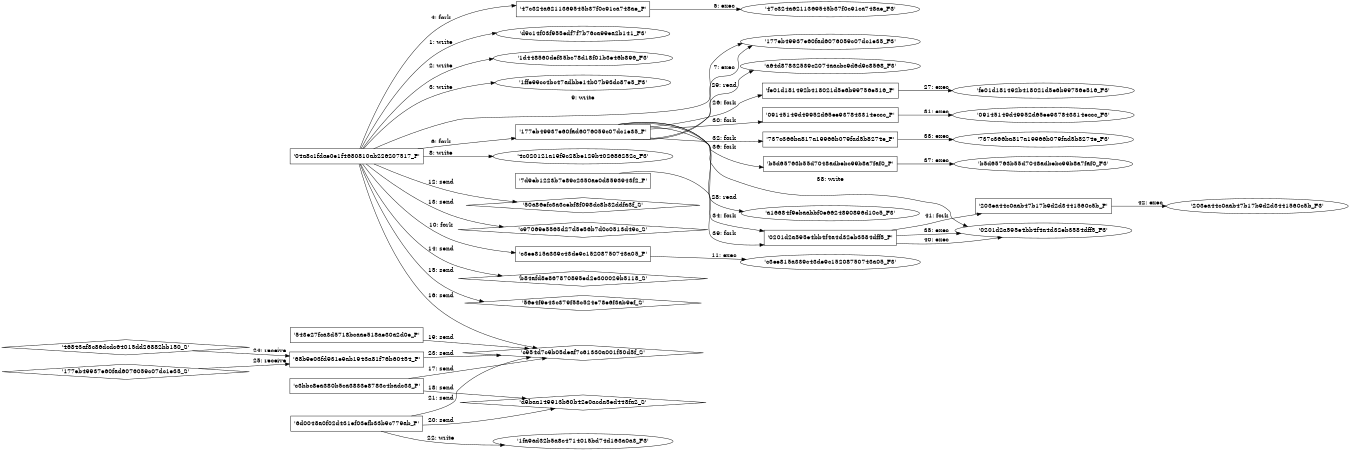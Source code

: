 digraph "D:\Learning\Paper\apt\基于CTI的攻击预警\Dataset\攻击图\ASGfromALLCTI\Advanced Mobile Malware Campaign in India uses Malicious MDM - Part 2.dot" {
rankdir="LR"
size="9"
fixedsize="false"
splines="true"
nodesep=0.3
ranksep=0
fontsize=10
overlap="scalexy"
engine= "neato"
	"'d9c14f03f955edf7f7b76ca99ea2b141_F3'" [node_type=file shape=ellipse]
	"'04a8c1fdae0e1f4680810ab226207517_P'" [node_type=Process shape=box]
	"'04a8c1fdae0e1f4680810ab226207517_P'" -> "'d9c14f03f955edf7f7b76ca99ea2b141_F3'" [label="1: write"]
	"'1d448560def35bc78d18f01b3e46b896_F3'" [node_type=file shape=ellipse]
	"'04a8c1fdae0e1f4680810ab226207517_P'" [node_type=Process shape=box]
	"'04a8c1fdae0e1f4680810ab226207517_P'" -> "'1d448560def35bc78d18f01b3e46b896_F3'" [label="2: write"]
	"'1ffe99cc4bc47adbbe14b07b93dc87e5_F3'" [node_type=file shape=ellipse]
	"'04a8c1fdae0e1f4680810ab226207517_P'" [node_type=Process shape=box]
	"'04a8c1fdae0e1f4680810ab226207517_P'" -> "'1ffe99cc4bc47adbbe14b07b93dc87e5_F3'" [label="3: write"]
	"'04a8c1fdae0e1f4680810ab226207517_P'" [node_type=Process shape=box]
	"'47c324a6211369545b37f0c91ca748ae_P'" [node_type=Process shape=box]
	"'04a8c1fdae0e1f4680810ab226207517_P'" -> "'47c324a6211369545b37f0c91ca748ae_P'" [label="4: fork"]
	"'47c324a6211369545b37f0c91ca748ae_P'" [node_type=Process shape=box]
	"'47c324a6211369545b37f0c91ca748ae_F3'" [node_type=File shape=ellipse]
	"'47c324a6211369545b37f0c91ca748ae_P'" -> "'47c324a6211369545b37f0c91ca748ae_F3'" [label="5: exec"]
	"'04a8c1fdae0e1f4680810ab226207517_P'" [node_type=Process shape=box]
	"'177eb49937e60fad6076059c07dc1e35_P'" [node_type=Process shape=box]
	"'04a8c1fdae0e1f4680810ab226207517_P'" -> "'177eb49937e60fad6076059c07dc1e35_P'" [label="6: fork"]
	"'177eb49937e60fad6076059c07dc1e35_P'" [node_type=Process shape=box]
	"'177eb49937e60fad6076059c07dc1e35_F3'" [node_type=File shape=ellipse]
	"'177eb49937e60fad6076059c07dc1e35_P'" -> "'177eb49937e60fad6076059c07dc1e35_F3'" [label="7: exec"]
	"'4c020121a19f9c28be129b402686252c_F3'" [node_type=file shape=ellipse]
	"'04a8c1fdae0e1f4680810ab226207517_P'" [node_type=Process shape=box]
	"'04a8c1fdae0e1f4680810ab226207517_P'" -> "'4c020121a19f9c28be129b402686252c_F3'" [label="8: write"]
	"'177eb49937e60fad6076059c07dc1e35_F3'" [node_type=file shape=ellipse]
	"'04a8c1fdae0e1f4680810ab226207517_P'" [node_type=Process shape=box]
	"'04a8c1fdae0e1f4680810ab226207517_P'" -> "'177eb49937e60fad6076059c07dc1e35_F3'" [label="9: write"]
	"'04a8c1fdae0e1f4680810ab226207517_P'" [node_type=Process shape=box]
	"'c3ee815a339c43de9c15208750743a05_P'" [node_type=Process shape=box]
	"'04a8c1fdae0e1f4680810ab226207517_P'" -> "'c3ee815a339c43de9c15208750743a05_P'" [label="10: fork"]
	"'c3ee815a339c43de9c15208750743a05_P'" [node_type=Process shape=box]
	"'c3ee815a339c43de9c15208750743a05_F3'" [node_type=File shape=ellipse]
	"'c3ee815a339c43de9c15208750743a05_P'" -> "'c3ee815a339c43de9c15208750743a05_F3'" [label="11: exec"]
	"'50a86efc3a3cebf8f098dc8b32ddfa3f_S'" [node_type=Socket shape=diamond]
	"'04a8c1fdae0e1f4680810ab226207517_P'" [node_type=Process shape=box]
	"'04a8c1fdae0e1f4680810ab226207517_P'" -> "'50a86efc3a3cebf8f098dc8b32ddfa3f_S'" [label="12: send"]
	"'c97069e5565d27d5e56b7d0c0513d49c_S'" [node_type=Socket shape=diamond]
	"'04a8c1fdae0e1f4680810ab226207517_P'" [node_type=Process shape=box]
	"'04a8c1fdae0e1f4680810ab226207517_P'" -> "'c97069e5565d27d5e56b7d0c0513d49c_S'" [label="13: send"]
	"'b84afd8e867870895ed2e300029b5118_S'" [node_type=Socket shape=diamond]
	"'04a8c1fdae0e1f4680810ab226207517_P'" [node_type=Process shape=box]
	"'04a8c1fdae0e1f4680810ab226207517_P'" -> "'b84afd8e867870895ed2e300029b5118_S'" [label="14: send"]
	"'56e4f9e43c379f58c524e78e6f3ab9ef_S'" [node_type=Socket shape=diamond]
	"'04a8c1fdae0e1f4680810ab226207517_P'" [node_type=Process shape=box]
	"'04a8c1fdae0e1f4680810ab226207517_P'" -> "'56e4f9e43c379f58c524e78e6f3ab9ef_S'" [label="15: send"]
	"'c954d7c9b05deaf7c61330a001f50d5f_S'" [node_type=Socket shape=diamond]
	"'04a8c1fdae0e1f4680810ab226207517_P'" [node_type=Process shape=box]
	"'04a8c1fdae0e1f4680810ab226207517_P'" -> "'c954d7c9b05deaf7c61330a001f50d5f_S'" [label="16: send"]
	"'c954d7c9b05deaf7c61330a001f50d5f_S'" [node_type=Socket shape=diamond]
	"'c3bbc8ea380b5ca3833e8783c4badc33_P'" [node_type=Process shape=box]
	"'c3bbc8ea380b5ca3833e8783c4badc33_P'" -> "'c954d7c9b05deaf7c61330a001f50d5f_S'" [label="17: send"]
	"'d9baa149913b60b42e0acda5ed448fa2_S'" [node_type=Socket shape=diamond]
	"'c3bbc8ea380b5ca3833e8783c4badc33_P'" [node_type=Process shape=box]
	"'c3bbc8ea380b5ca3833e8783c4badc33_P'" -> "'d9baa149913b60b42e0acda5ed448fa2_S'" [label="18: send"]
	"'c954d7c9b05deaf7c61330a001f50d5f_S'" [node_type=Socket shape=diamond]
	"'543e27fca3d5718bcaae518ae30a2d0e_P'" [node_type=Process shape=box]
	"'543e27fca3d5718bcaae518ae30a2d0e_P'" -> "'c954d7c9b05deaf7c61330a001f50d5f_S'" [label="19: send"]
	"'d9baa149913b60b42e0acda5ed448fa2_S'" [node_type=Socket shape=diamond]
	"'6d0048a0f02d431ef03efb33b9c779ab_P'" [node_type=Process shape=box]
	"'6d0048a0f02d431ef03efb33b9c779ab_P'" -> "'d9baa149913b60b42e0acda5ed448fa2_S'" [label="20: send"]
	"'c954d7c9b05deaf7c61330a001f50d5f_S'" [node_type=Socket shape=diamond]
	"'6d0048a0f02d431ef03efb33b9c779ab_P'" [node_type=Process shape=box]
	"'6d0048a0f02d431ef03efb33b9c779ab_P'" -> "'c954d7c9b05deaf7c61330a001f50d5f_S'" [label="21: send"]
	"'1fa9ad32b5a8c4714015bd74d163a0a3_F3'" [node_type=file shape=ellipse]
	"'6d0048a0f02d431ef03efb33b9c779ab_P'" [node_type=Process shape=box]
	"'6d0048a0f02d431ef03efb33b9c779ab_P'" -> "'1fa9ad32b5a8c4714015bd74d163a0a3_F3'" [label="22: write"]
	"'c954d7c9b05deaf7c61330a001f50d5f_S'" [node_type=Socket shape=diamond]
	"'68b9e03fd931e9ab1943a81f76b60454_P'" [node_type=Process shape=box]
	"'68b9e03fd931e9ab1943a81f76b60454_P'" -> "'c954d7c9b05deaf7c61330a001f50d5f_S'" [label="23: send"]
	"'68b9e03fd931e9ab1943a81f76b60454_P'" [node_type=Process shape=box]
	"'46843af8c86dcdc64015dd26882bb150_S'" [node_type=Socket shape=diamond]
	"'46843af8c86dcdc64015dd26882bb150_S'" -> "'68b9e03fd931e9ab1943a81f76b60454_P'" [label="24: receive"]
	"'68b9e03fd931e9ab1943a81f76b60454_P'" [node_type=Process shape=box]
	"'177eb49937e60fad6076059c07dc1e35_S'" [node_type=Socket shape=diamond]
	"'177eb49937e60fad6076059c07dc1e35_S'" -> "'68b9e03fd931e9ab1943a81f76b60454_P'" [label="25: receive"]
	"'177eb49937e60fad6076059c07dc1e35_P'" [node_type=Process shape=box]
	"'fe01d181492b418021d5e6b99756e516_P'" [node_type=Process shape=box]
	"'177eb49937e60fad6076059c07dc1e35_P'" -> "'fe01d181492b418021d5e6b99756e516_P'" [label="26: fork"]
	"'fe01d181492b418021d5e6b99756e516_P'" [node_type=Process shape=box]
	"'fe01d181492b418021d5e6b99756e516_F3'" [node_type=File shape=ellipse]
	"'fe01d181492b418021d5e6b99756e516_P'" -> "'fe01d181492b418021d5e6b99756e516_F3'" [label="27: exec"]
	"'a16684f9ebaabbf0e6624890896d10c5_F3'" [node_type=file shape=ellipse]
	"'177eb49937e60fad6076059c07dc1e35_P'" [node_type=Process shape=box]
	"'177eb49937e60fad6076059c07dc1e35_P'" -> "'a16684f9ebaabbf0e6624890896d10c5_F3'" [label="28: read"]
	"'a64d87832539c2074aacbc9d6d9c8568_F3'" [node_type=file shape=ellipse]
	"'177eb49937e60fad6076059c07dc1e35_P'" [node_type=Process shape=box]
	"'177eb49937e60fad6076059c07dc1e35_P'" -> "'a64d87832539c2074aacbc9d6d9c8568_F3'" [label="29: read"]
	"'177eb49937e60fad6076059c07dc1e35_P'" [node_type=Process shape=box]
	"'09145149d49952d65ee937843314eccc_P'" [node_type=Process shape=box]
	"'177eb49937e60fad6076059c07dc1e35_P'" -> "'09145149d49952d65ee937843314eccc_P'" [label="30: fork"]
	"'09145149d49952d65ee937843314eccc_P'" [node_type=Process shape=box]
	"'09145149d49952d65ee937843314eccc_F3'" [node_type=File shape=ellipse]
	"'09145149d49952d65ee937843314eccc_P'" -> "'09145149d49952d65ee937843314eccc_F3'" [label="31: exec"]
	"'177eb49937e60fad6076059c07dc1e35_P'" [node_type=Process shape=box]
	"'737c366ba817a19966b079fad5b8274e_P'" [node_type=Process shape=box]
	"'177eb49937e60fad6076059c07dc1e35_P'" -> "'737c366ba817a19966b079fad5b8274e_P'" [label="32: fork"]
	"'737c366ba817a19966b079fad5b8274e_P'" [node_type=Process shape=box]
	"'737c366ba817a19966b079fad5b8274e_F3'" [node_type=File shape=ellipse]
	"'737c366ba817a19966b079fad5b8274e_P'" -> "'737c366ba817a19966b079fad5b8274e_F3'" [label="33: exec"]
	"'177eb49937e60fad6076059c07dc1e35_P'" [node_type=Process shape=box]
	"'0201d2a595e4bb4f4a4d32eb3584dff5_P'" [node_type=Process shape=box]
	"'177eb49937e60fad6076059c07dc1e35_P'" -> "'0201d2a595e4bb4f4a4d32eb3584dff5_P'" [label="34: fork"]
	"'0201d2a595e4bb4f4a4d32eb3584dff5_P'" [node_type=Process shape=box]
	"'0201d2a595e4bb4f4a4d32eb3584dff5_F3'" [node_type=File shape=ellipse]
	"'0201d2a595e4bb4f4a4d32eb3584dff5_P'" -> "'0201d2a595e4bb4f4a4d32eb3584dff5_F3'" [label="35: exec"]
	"'177eb49937e60fad6076059c07dc1e35_P'" [node_type=Process shape=box]
	"'b5d65763b55d7048adbebc99b8a7faf0_P'" [node_type=Process shape=box]
	"'177eb49937e60fad6076059c07dc1e35_P'" -> "'b5d65763b55d7048adbebc99b8a7faf0_P'" [label="36: fork"]
	"'b5d65763b55d7048adbebc99b8a7faf0_P'" [node_type=Process shape=box]
	"'b5d65763b55d7048adbebc99b8a7faf0_F3'" [node_type=File shape=ellipse]
	"'b5d65763b55d7048adbebc99b8a7faf0_P'" -> "'b5d65763b55d7048adbebc99b8a7faf0_F3'" [label="37: exec"]
	"'0201d2a595e4bb4f4a4d32eb3584dff5_F3'" [node_type=file shape=ellipse]
	"'177eb49937e60fad6076059c07dc1e35_P'" [node_type=Process shape=box]
	"'177eb49937e60fad6076059c07dc1e35_P'" -> "'0201d2a595e4bb4f4a4d32eb3584dff5_F3'" [label="38: write"]
	"'7d9eb1223b7e89c2350ae0d8593943f2_P'" [node_type=Process shape=box]
	"'0201d2a595e4bb4f4a4d32eb3584dff5_P'" [node_type=Process shape=box]
	"'7d9eb1223b7e89c2350ae0d8593943f2_P'" -> "'0201d2a595e4bb4f4a4d32eb3584dff5_P'" [label="39: fork"]
	"'0201d2a595e4bb4f4a4d32eb3584dff5_P'" [node_type=Process shape=box]
	"'0201d2a595e4bb4f4a4d32eb3584dff5_F3'" [node_type=File shape=ellipse]
	"'0201d2a595e4bb4f4a4d32eb3584dff5_P'" -> "'0201d2a595e4bb4f4a4d32eb3584dff5_F3'" [label="40: exec"]
	"'0201d2a595e4bb4f4a4d32eb3584dff5_P'" [node_type=Process shape=box]
	"'203ea44c0aab47b17b9d2d3441560c5b_P'" [node_type=Process shape=box]
	"'0201d2a595e4bb4f4a4d32eb3584dff5_P'" -> "'203ea44c0aab47b17b9d2d3441560c5b_P'" [label="41: fork"]
	"'203ea44c0aab47b17b9d2d3441560c5b_P'" [node_type=Process shape=box]
	"'203ea44c0aab47b17b9d2d3441560c5b_F3'" [node_type=File shape=ellipse]
	"'203ea44c0aab47b17b9d2d3441560c5b_P'" -> "'203ea44c0aab47b17b9d2d3441560c5b_F3'" [label="42: exec"]
}
